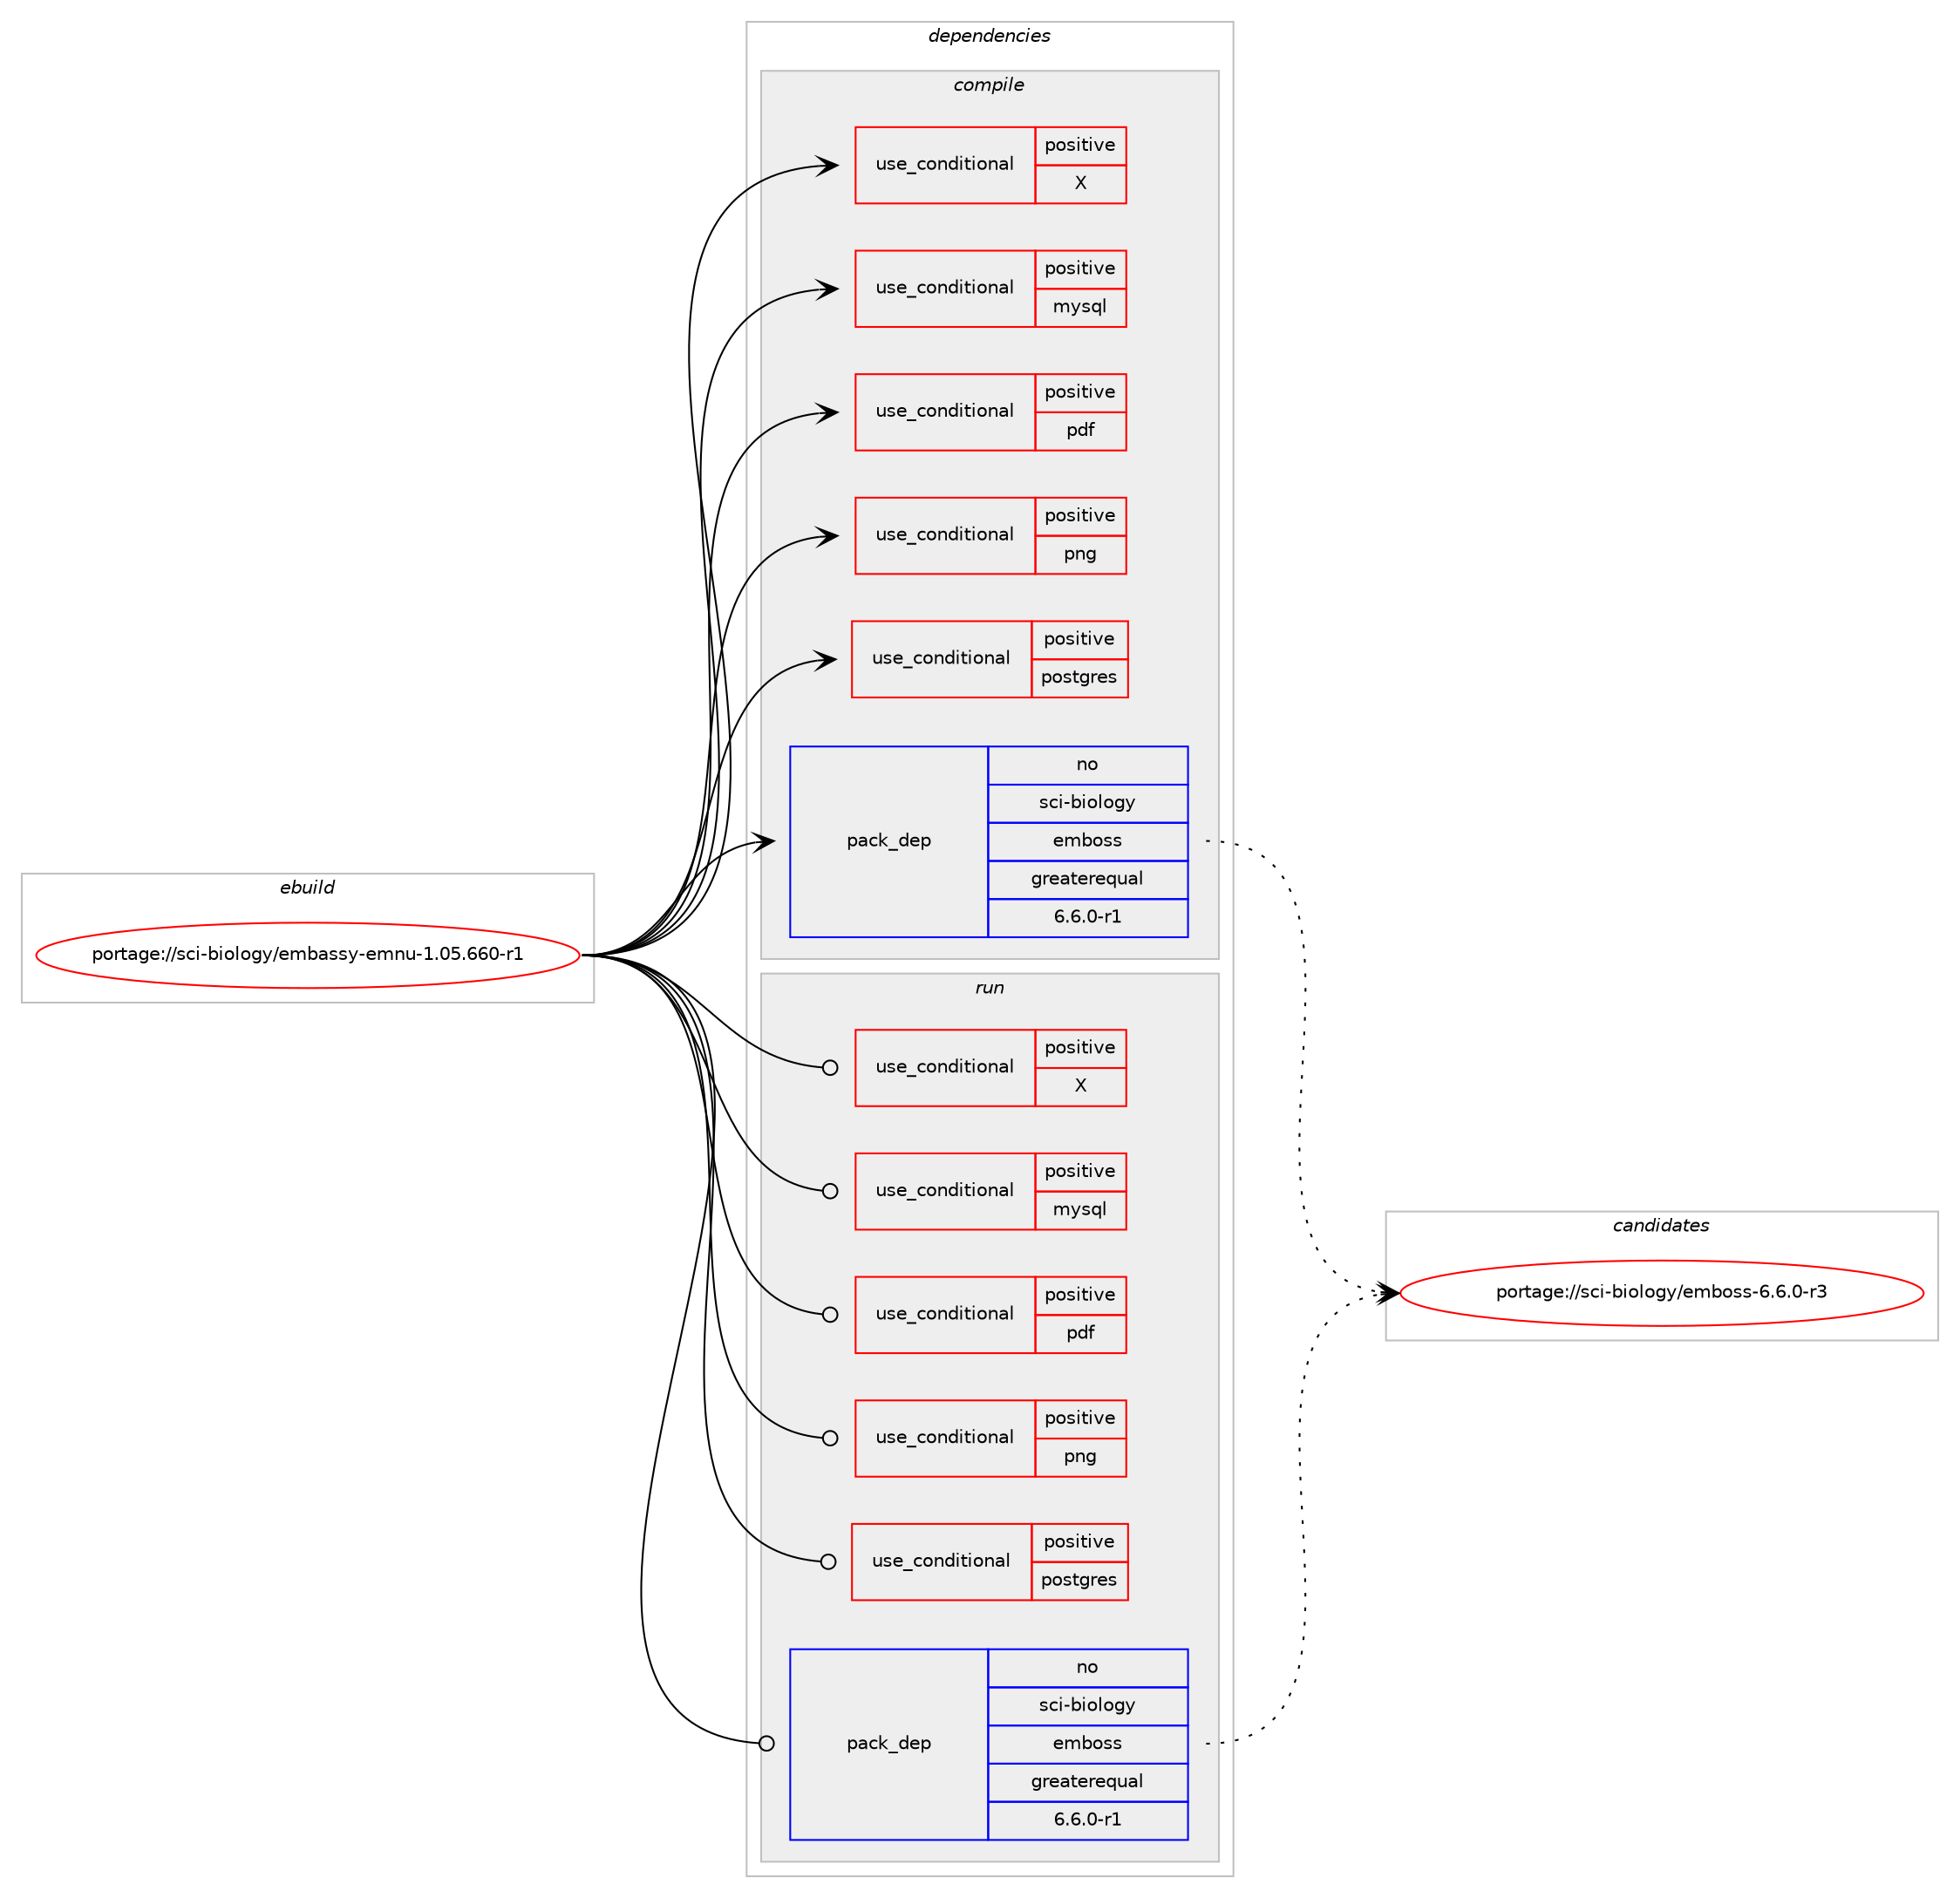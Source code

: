 digraph prolog {

# *************
# Graph options
# *************

newrank=true;
concentrate=true;
compound=true;
graph [rankdir=LR,fontname=Helvetica,fontsize=10,ranksep=1.5];#, ranksep=2.5, nodesep=0.2];
edge  [arrowhead=vee];
node  [fontname=Helvetica,fontsize=10];

# **********
# The ebuild
# **********

subgraph cluster_leftcol {
color=gray;
rank=same;
label=<<i>ebuild</i>>;
id [label="portage://sci-biology/embassy-emnu-1.05.660-r1", color=red, width=4, href="../sci-biology/embassy-emnu-1.05.660-r1.svg"];
}

# ****************
# The dependencies
# ****************

subgraph cluster_midcol {
color=gray;
label=<<i>dependencies</i>>;
subgraph cluster_compile {
fillcolor="#eeeeee";
style=filled;
label=<<i>compile</i>>;
subgraph cond101426 {
dependency197904 [label=<<TABLE BORDER="0" CELLBORDER="1" CELLSPACING="0" CELLPADDING="4"><TR><TD ROWSPAN="3" CELLPADDING="10">use_conditional</TD></TR><TR><TD>positive</TD></TR><TR><TD>X</TD></TR></TABLE>>, shape=none, color=red];
# *** BEGIN UNKNOWN DEPENDENCY TYPE (TODO) ***
# dependency197904 -> package_dependency(portage://sci-biology/embassy-emnu-1.05.660-r1,install,no,x11-libs,libXt,none,[,,],[],[])
# *** END UNKNOWN DEPENDENCY TYPE (TODO) ***

}
id:e -> dependency197904:w [weight=20,style="solid",arrowhead="vee"];
subgraph cond101427 {
dependency197905 [label=<<TABLE BORDER="0" CELLBORDER="1" CELLSPACING="0" CELLPADDING="4"><TR><TD ROWSPAN="3" CELLPADDING="10">use_conditional</TD></TR><TR><TD>positive</TD></TR><TR><TD>mysql</TD></TR></TABLE>>, shape=none, color=red];
# *** BEGIN UNKNOWN DEPENDENCY TYPE (TODO) ***
# dependency197905 -> package_dependency(portage://sci-biology/embassy-emnu-1.05.660-r1,install,no,dev-db,mysql-connector-c,none,[,,],[slot(0),equal],[])
# *** END UNKNOWN DEPENDENCY TYPE (TODO) ***

}
id:e -> dependency197905:w [weight=20,style="solid",arrowhead="vee"];
subgraph cond101428 {
dependency197906 [label=<<TABLE BORDER="0" CELLBORDER="1" CELLSPACING="0" CELLPADDING="4"><TR><TD ROWSPAN="3" CELLPADDING="10">use_conditional</TD></TR><TR><TD>positive</TD></TR><TR><TD>pdf</TD></TR></TABLE>>, shape=none, color=red];
# *** BEGIN UNKNOWN DEPENDENCY TYPE (TODO) ***
# dependency197906 -> package_dependency(portage://sci-biology/embassy-emnu-1.05.660-r1,install,no,media-libs,libharu,none,[,,],any_same_slot,[])
# *** END UNKNOWN DEPENDENCY TYPE (TODO) ***

}
id:e -> dependency197906:w [weight=20,style="solid",arrowhead="vee"];
subgraph cond101429 {
dependency197907 [label=<<TABLE BORDER="0" CELLBORDER="1" CELLSPACING="0" CELLPADDING="4"><TR><TD ROWSPAN="3" CELLPADDING="10">use_conditional</TD></TR><TR><TD>positive</TD></TR><TR><TD>png</TD></TR></TABLE>>, shape=none, color=red];
# *** BEGIN UNKNOWN DEPENDENCY TYPE (TODO) ***
# dependency197907 -> package_dependency(portage://sci-biology/embassy-emnu-1.05.660-r1,install,no,media-libs,gd,none,[,,],[slot(2),equal],[use(enable(png),none)])
# *** END UNKNOWN DEPENDENCY TYPE (TODO) ***

}
id:e -> dependency197907:w [weight=20,style="solid",arrowhead="vee"];
subgraph cond101430 {
dependency197908 [label=<<TABLE BORDER="0" CELLBORDER="1" CELLSPACING="0" CELLPADDING="4"><TR><TD ROWSPAN="3" CELLPADDING="10">use_conditional</TD></TR><TR><TD>positive</TD></TR><TR><TD>postgres</TD></TR></TABLE>>, shape=none, color=red];
# *** BEGIN UNKNOWN DEPENDENCY TYPE (TODO) ***
# dependency197908 -> package_dependency(portage://sci-biology/embassy-emnu-1.05.660-r1,install,no,dev-db,postgresql,none,[,,],any_same_slot,[])
# *** END UNKNOWN DEPENDENCY TYPE (TODO) ***

}
id:e -> dependency197908:w [weight=20,style="solid",arrowhead="vee"];
# *** BEGIN UNKNOWN DEPENDENCY TYPE (TODO) ***
# id -> package_dependency(portage://sci-biology/embassy-emnu-1.05.660-r1,install,no,dev-libs,expat,none,[,,],[],[])
# *** END UNKNOWN DEPENDENCY TYPE (TODO) ***

# *** BEGIN UNKNOWN DEPENDENCY TYPE (TODO) ***
# id -> package_dependency(portage://sci-biology/embassy-emnu-1.05.660-r1,install,no,dev-libs,libpcre,none,[,,],[slot(3)],[])
# *** END UNKNOWN DEPENDENCY TYPE (TODO) ***

subgraph pack93727 {
dependency197909 [label=<<TABLE BORDER="0" CELLBORDER="1" CELLSPACING="0" CELLPADDING="4" WIDTH="220"><TR><TD ROWSPAN="6" CELLPADDING="30">pack_dep</TD></TR><TR><TD WIDTH="110">no</TD></TR><TR><TD>sci-biology</TD></TR><TR><TD>emboss</TD></TR><TR><TD>greaterequal</TD></TR><TR><TD>6.6.0-r1</TD></TR></TABLE>>, shape=none, color=blue];
}
id:e -> dependency197909:w [weight=20,style="solid",arrowhead="vee"];
# *** BEGIN UNKNOWN DEPENDENCY TYPE (TODO) ***
# id -> package_dependency(portage://sci-biology/embassy-emnu-1.05.660-r1,install,no,sci-libs,plplot,none,[,,],any_same_slot,[])
# *** END UNKNOWN DEPENDENCY TYPE (TODO) ***

# *** BEGIN UNKNOWN DEPENDENCY TYPE (TODO) ***
# id -> package_dependency(portage://sci-biology/embassy-emnu-1.05.660-r1,install,no,sys-libs,ncurses,none,[,,],[slot(0),equal],[])
# *** END UNKNOWN DEPENDENCY TYPE (TODO) ***

# *** BEGIN UNKNOWN DEPENDENCY TYPE (TODO) ***
# id -> package_dependency(portage://sci-biology/embassy-emnu-1.05.660-r1,install,no,sys-libs,zlib,none,[,,],[],[])
# *** END UNKNOWN DEPENDENCY TYPE (TODO) ***

}
subgraph cluster_compileandrun {
fillcolor="#eeeeee";
style=filled;
label=<<i>compile and run</i>>;
}
subgraph cluster_run {
fillcolor="#eeeeee";
style=filled;
label=<<i>run</i>>;
subgraph cond101431 {
dependency197910 [label=<<TABLE BORDER="0" CELLBORDER="1" CELLSPACING="0" CELLPADDING="4"><TR><TD ROWSPAN="3" CELLPADDING="10">use_conditional</TD></TR><TR><TD>positive</TD></TR><TR><TD>X</TD></TR></TABLE>>, shape=none, color=red];
# *** BEGIN UNKNOWN DEPENDENCY TYPE (TODO) ***
# dependency197910 -> package_dependency(portage://sci-biology/embassy-emnu-1.05.660-r1,run,no,x11-libs,libXt,none,[,,],[],[])
# *** END UNKNOWN DEPENDENCY TYPE (TODO) ***

}
id:e -> dependency197910:w [weight=20,style="solid",arrowhead="odot"];
subgraph cond101432 {
dependency197911 [label=<<TABLE BORDER="0" CELLBORDER="1" CELLSPACING="0" CELLPADDING="4"><TR><TD ROWSPAN="3" CELLPADDING="10">use_conditional</TD></TR><TR><TD>positive</TD></TR><TR><TD>mysql</TD></TR></TABLE>>, shape=none, color=red];
# *** BEGIN UNKNOWN DEPENDENCY TYPE (TODO) ***
# dependency197911 -> package_dependency(portage://sci-biology/embassy-emnu-1.05.660-r1,run,no,dev-db,mysql-connector-c,none,[,,],[slot(0),equal],[])
# *** END UNKNOWN DEPENDENCY TYPE (TODO) ***

}
id:e -> dependency197911:w [weight=20,style="solid",arrowhead="odot"];
subgraph cond101433 {
dependency197912 [label=<<TABLE BORDER="0" CELLBORDER="1" CELLSPACING="0" CELLPADDING="4"><TR><TD ROWSPAN="3" CELLPADDING="10">use_conditional</TD></TR><TR><TD>positive</TD></TR><TR><TD>pdf</TD></TR></TABLE>>, shape=none, color=red];
# *** BEGIN UNKNOWN DEPENDENCY TYPE (TODO) ***
# dependency197912 -> package_dependency(portage://sci-biology/embassy-emnu-1.05.660-r1,run,no,media-libs,libharu,none,[,,],any_same_slot,[])
# *** END UNKNOWN DEPENDENCY TYPE (TODO) ***

}
id:e -> dependency197912:w [weight=20,style="solid",arrowhead="odot"];
subgraph cond101434 {
dependency197913 [label=<<TABLE BORDER="0" CELLBORDER="1" CELLSPACING="0" CELLPADDING="4"><TR><TD ROWSPAN="3" CELLPADDING="10">use_conditional</TD></TR><TR><TD>positive</TD></TR><TR><TD>png</TD></TR></TABLE>>, shape=none, color=red];
# *** BEGIN UNKNOWN DEPENDENCY TYPE (TODO) ***
# dependency197913 -> package_dependency(portage://sci-biology/embassy-emnu-1.05.660-r1,run,no,media-libs,gd,none,[,,],[slot(2),equal],[use(enable(png),none)])
# *** END UNKNOWN DEPENDENCY TYPE (TODO) ***

}
id:e -> dependency197913:w [weight=20,style="solid",arrowhead="odot"];
subgraph cond101435 {
dependency197914 [label=<<TABLE BORDER="0" CELLBORDER="1" CELLSPACING="0" CELLPADDING="4"><TR><TD ROWSPAN="3" CELLPADDING="10">use_conditional</TD></TR><TR><TD>positive</TD></TR><TR><TD>postgres</TD></TR></TABLE>>, shape=none, color=red];
# *** BEGIN UNKNOWN DEPENDENCY TYPE (TODO) ***
# dependency197914 -> package_dependency(portage://sci-biology/embassy-emnu-1.05.660-r1,run,no,dev-db,postgresql,none,[,,],any_same_slot,[])
# *** END UNKNOWN DEPENDENCY TYPE (TODO) ***

}
id:e -> dependency197914:w [weight=20,style="solid",arrowhead="odot"];
# *** BEGIN UNKNOWN DEPENDENCY TYPE (TODO) ***
# id -> package_dependency(portage://sci-biology/embassy-emnu-1.05.660-r1,run,no,dev-libs,expat,none,[,,],[],[])
# *** END UNKNOWN DEPENDENCY TYPE (TODO) ***

# *** BEGIN UNKNOWN DEPENDENCY TYPE (TODO) ***
# id -> package_dependency(portage://sci-biology/embassy-emnu-1.05.660-r1,run,no,dev-libs,libpcre,none,[,,],[slot(3)],[])
# *** END UNKNOWN DEPENDENCY TYPE (TODO) ***

subgraph pack93728 {
dependency197915 [label=<<TABLE BORDER="0" CELLBORDER="1" CELLSPACING="0" CELLPADDING="4" WIDTH="220"><TR><TD ROWSPAN="6" CELLPADDING="30">pack_dep</TD></TR><TR><TD WIDTH="110">no</TD></TR><TR><TD>sci-biology</TD></TR><TR><TD>emboss</TD></TR><TR><TD>greaterequal</TD></TR><TR><TD>6.6.0-r1</TD></TR></TABLE>>, shape=none, color=blue];
}
id:e -> dependency197915:w [weight=20,style="solid",arrowhead="odot"];
# *** BEGIN UNKNOWN DEPENDENCY TYPE (TODO) ***
# id -> package_dependency(portage://sci-biology/embassy-emnu-1.05.660-r1,run,no,sci-libs,plplot,none,[,,],any_same_slot,[])
# *** END UNKNOWN DEPENDENCY TYPE (TODO) ***

# *** BEGIN UNKNOWN DEPENDENCY TYPE (TODO) ***
# id -> package_dependency(portage://sci-biology/embassy-emnu-1.05.660-r1,run,no,sys-libs,ncurses,none,[,,],[slot(0),equal],[])
# *** END UNKNOWN DEPENDENCY TYPE (TODO) ***

# *** BEGIN UNKNOWN DEPENDENCY TYPE (TODO) ***
# id -> package_dependency(portage://sci-biology/embassy-emnu-1.05.660-r1,run,no,sys-libs,zlib,none,[,,],[],[])
# *** END UNKNOWN DEPENDENCY TYPE (TODO) ***

}
}

# **************
# The candidates
# **************

subgraph cluster_choices {
rank=same;
color=gray;
label=<<i>candidates</i>>;

subgraph choice93727 {
color=black;
nodesep=1;
choice11599105459810511110811110312147101109981111151154554465446484511451 [label="portage://sci-biology/emboss-6.6.0-r3", color=red, width=4,href="../sci-biology/emboss-6.6.0-r3.svg"];
dependency197909:e -> choice11599105459810511110811110312147101109981111151154554465446484511451:w [style=dotted,weight="100"];
}
subgraph choice93728 {
color=black;
nodesep=1;
choice11599105459810511110811110312147101109981111151154554465446484511451 [label="portage://sci-biology/emboss-6.6.0-r3", color=red, width=4,href="../sci-biology/emboss-6.6.0-r3.svg"];
dependency197915:e -> choice11599105459810511110811110312147101109981111151154554465446484511451:w [style=dotted,weight="100"];
}
}

}
